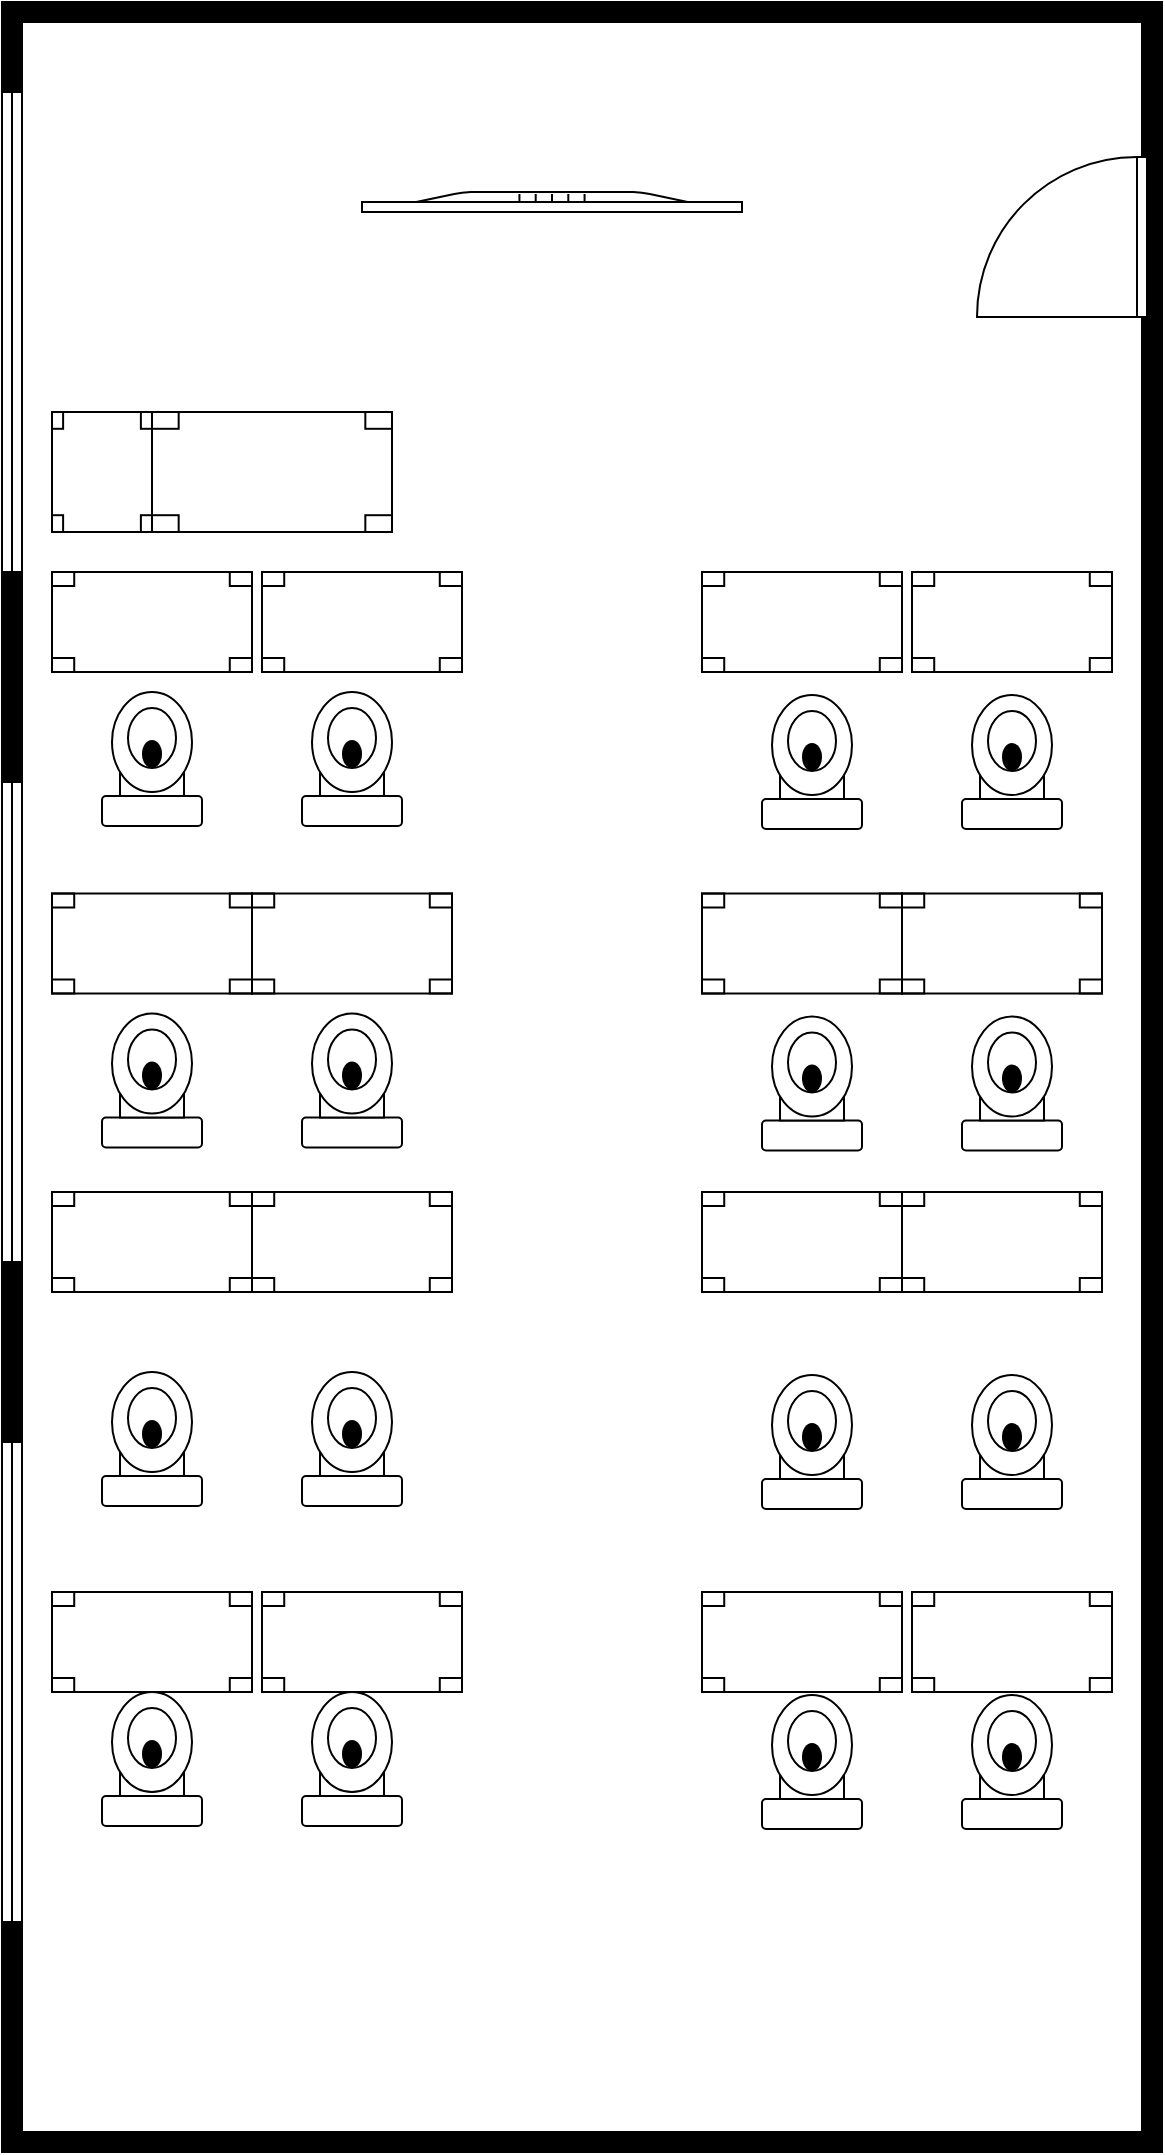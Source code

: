 <mxfile version="24.1.0" type="github">
  <diagram name="Stránka-1" id="7OuR9GHxpXgs6eLxH3t9">
    <mxGraphModel dx="2390" dy="1287" grid="1" gridSize="10" guides="1" tooltips="1" connect="1" arrows="1" fold="1" page="1" pageScale="1" pageWidth="4681" pageHeight="3300" math="0" shadow="0">
      <root>
        <mxCell id="0" />
        <mxCell id="1" parent="0" />
        <mxCell id="nHqA-4sxTTQiNWwl88GU-1" value="" style="verticalLabelPosition=bottom;html=1;verticalAlign=top;align=center;shape=mxgraph.floorplan.room;fillColor=strokeColor;rotation=-90;" vertex="1" parent="1">
          <mxGeometry x="1792.5" y="1362.5" width="1075" height="580" as="geometry" />
        </mxCell>
        <mxCell id="nHqA-4sxTTQiNWwl88GU-5" value="" style="verticalLabelPosition=bottom;html=1;verticalAlign=top;align=center;shape=mxgraph.floorplan.doorRight;aspect=fixed;rotation=90;" vertex="1" parent="1">
          <mxGeometry x="2530" y="1190" width="80" height="85" as="geometry" />
        </mxCell>
        <mxCell id="nHqA-4sxTTQiNWwl88GU-6" value="" style="verticalLabelPosition=bottom;html=1;verticalAlign=top;align=center;shape=mxgraph.floorplan.flat_tv;" vertex="1" parent="1">
          <mxGeometry x="2220" y="1210" width="190" height="10" as="geometry" />
        </mxCell>
        <mxCell id="nHqA-4sxTTQiNWwl88GU-8" value="" style="verticalLabelPosition=bottom;html=1;verticalAlign=top;align=center;shape=mxgraph.floorplan.table;" vertex="1" parent="1">
          <mxGeometry x="2115" y="1320" width="120" height="60" as="geometry" />
        </mxCell>
        <mxCell id="nHqA-4sxTTQiNWwl88GU-9" value="" style="verticalLabelPosition=bottom;html=1;verticalAlign=top;align=center;shape=mxgraph.floorplan.table;" vertex="1" parent="1">
          <mxGeometry x="2065" y="1400" width="100" height="50" as="geometry" />
        </mxCell>
        <mxCell id="nHqA-4sxTTQiNWwl88GU-13" value="" style="verticalLabelPosition=bottom;html=1;verticalAlign=top;align=center;shape=mxgraph.floorplan.window;rotation=90;" vertex="1" parent="1">
          <mxGeometry x="1925" y="1275" width="240" height="10" as="geometry" />
        </mxCell>
        <mxCell id="nHqA-4sxTTQiNWwl88GU-15" value="" style="verticalLabelPosition=bottom;html=1;verticalAlign=top;align=center;shape=mxgraph.floorplan.window;rotation=90;" vertex="1" parent="1">
          <mxGeometry x="1925" y="1950" width="240" height="10" as="geometry" />
        </mxCell>
        <mxCell id="nHqA-4sxTTQiNWwl88GU-16" value="" style="verticalLabelPosition=bottom;html=1;verticalAlign=top;align=center;shape=mxgraph.floorplan.table;" vertex="1" parent="1">
          <mxGeometry x="2065" y="1320" width="50" height="60" as="geometry" />
        </mxCell>
        <mxCell id="nHqA-4sxTTQiNWwl88GU-17" value="" style="verticalLabelPosition=bottom;html=1;verticalAlign=top;align=center;shape=mxgraph.floorplan.table;" vertex="1" parent="1">
          <mxGeometry x="2065" y="1560.75" width="100" height="50" as="geometry" />
        </mxCell>
        <mxCell id="nHqA-4sxTTQiNWwl88GU-18" value="" style="verticalLabelPosition=bottom;html=1;verticalAlign=top;align=center;shape=mxgraph.floorplan.table;" vertex="1" parent="1">
          <mxGeometry x="2065" y="1710" width="100" height="50" as="geometry" />
        </mxCell>
        <mxCell id="nHqA-4sxTTQiNWwl88GU-19" value="" style="verticalLabelPosition=bottom;html=1;verticalAlign=top;align=center;shape=mxgraph.floorplan.table;" vertex="1" parent="1">
          <mxGeometry x="2065" y="1910" width="100" height="50" as="geometry" />
        </mxCell>
        <mxCell id="nHqA-4sxTTQiNWwl88GU-20" value="" style="verticalLabelPosition=bottom;html=1;verticalAlign=top;align=center;shape=mxgraph.floorplan.window;rotation=90;" vertex="1" parent="1">
          <mxGeometry x="1925" y="1620" width="240" height="10" as="geometry" />
        </mxCell>
        <mxCell id="nHqA-4sxTTQiNWwl88GU-21" value="" style="verticalLabelPosition=bottom;html=1;verticalAlign=top;align=center;shape=mxgraph.floorplan.table;" vertex="1" parent="1">
          <mxGeometry x="2165" y="1560.75" width="100" height="50" as="geometry" />
        </mxCell>
        <mxCell id="nHqA-4sxTTQiNWwl88GU-22" value="" style="verticalLabelPosition=bottom;html=1;verticalAlign=top;align=center;shape=mxgraph.floorplan.table;" vertex="1" parent="1">
          <mxGeometry x="2165" y="1710" width="100" height="50" as="geometry" />
        </mxCell>
        <mxCell id="nHqA-4sxTTQiNWwl88GU-23" value="" style="verticalLabelPosition=bottom;html=1;verticalAlign=top;align=center;shape=mxgraph.floorplan.table;" vertex="1" parent="1">
          <mxGeometry x="2170" y="1400" width="100" height="50" as="geometry" />
        </mxCell>
        <mxCell id="nHqA-4sxTTQiNWwl88GU-24" value="" style="verticalLabelPosition=bottom;html=1;verticalAlign=top;align=center;shape=mxgraph.floorplan.table;" vertex="1" parent="1">
          <mxGeometry x="2170" y="1910" width="100" height="50" as="geometry" />
        </mxCell>
        <mxCell id="nHqA-4sxTTQiNWwl88GU-25" value="" style="verticalLabelPosition=bottom;html=1;verticalAlign=top;align=center;shape=mxgraph.floorplan.table;" vertex="1" parent="1">
          <mxGeometry x="2390" y="1400" width="100" height="50" as="geometry" />
        </mxCell>
        <mxCell id="nHqA-4sxTTQiNWwl88GU-26" value="" style="verticalLabelPosition=bottom;html=1;verticalAlign=top;align=center;shape=mxgraph.floorplan.table;" vertex="1" parent="1">
          <mxGeometry x="2390" y="1560.75" width="100" height="50" as="geometry" />
        </mxCell>
        <mxCell id="nHqA-4sxTTQiNWwl88GU-27" value="" style="verticalLabelPosition=bottom;html=1;verticalAlign=top;align=center;shape=mxgraph.floorplan.table;" vertex="1" parent="1">
          <mxGeometry x="2390" y="1710" width="100" height="50" as="geometry" />
        </mxCell>
        <mxCell id="nHqA-4sxTTQiNWwl88GU-28" value="" style="verticalLabelPosition=bottom;html=1;verticalAlign=top;align=center;shape=mxgraph.floorplan.table;" vertex="1" parent="1">
          <mxGeometry x="2390" y="1910" width="100" height="50" as="geometry" />
        </mxCell>
        <mxCell id="nHqA-4sxTTQiNWwl88GU-29" value="" style="verticalLabelPosition=bottom;html=1;verticalAlign=top;align=center;shape=mxgraph.floorplan.table;" vertex="1" parent="1">
          <mxGeometry x="2490" y="1560.75" width="100" height="50" as="geometry" />
        </mxCell>
        <mxCell id="nHqA-4sxTTQiNWwl88GU-30" value="" style="verticalLabelPosition=bottom;html=1;verticalAlign=top;align=center;shape=mxgraph.floorplan.table;" vertex="1" parent="1">
          <mxGeometry x="2490" y="1710" width="100" height="50" as="geometry" />
        </mxCell>
        <mxCell id="nHqA-4sxTTQiNWwl88GU-31" value="" style="verticalLabelPosition=bottom;html=1;verticalAlign=top;align=center;shape=mxgraph.floorplan.table;" vertex="1" parent="1">
          <mxGeometry x="2495" y="1400" width="100" height="50" as="geometry" />
        </mxCell>
        <mxCell id="nHqA-4sxTTQiNWwl88GU-32" value="" style="verticalLabelPosition=bottom;html=1;verticalAlign=top;align=center;shape=mxgraph.floorplan.table;" vertex="1" parent="1">
          <mxGeometry x="2495" y="1910" width="100" height="50" as="geometry" />
        </mxCell>
        <mxCell id="nHqA-4sxTTQiNWwl88GU-33" value="" style="verticalLabelPosition=bottom;html=1;verticalAlign=top;align=center;shape=mxgraph.floorplan.toilet;rotation=-180;" vertex="1" parent="1">
          <mxGeometry x="2090" y="1460" width="50" height="67" as="geometry" />
        </mxCell>
        <mxCell id="nHqA-4sxTTQiNWwl88GU-34" value="" style="verticalLabelPosition=bottom;html=1;verticalAlign=top;align=center;shape=mxgraph.floorplan.toilet;rotation=-180;" vertex="1" parent="1">
          <mxGeometry x="2190" y="1460" width="50" height="67" as="geometry" />
        </mxCell>
        <mxCell id="nHqA-4sxTTQiNWwl88GU-35" value="" style="verticalLabelPosition=bottom;html=1;verticalAlign=top;align=center;shape=mxgraph.floorplan.toilet;rotation=-180;" vertex="1" parent="1">
          <mxGeometry x="2090" y="1620.75" width="50" height="67" as="geometry" />
        </mxCell>
        <mxCell id="nHqA-4sxTTQiNWwl88GU-36" value="" style="verticalLabelPosition=bottom;html=1;verticalAlign=top;align=center;shape=mxgraph.floorplan.toilet;rotation=-180;" vertex="1" parent="1">
          <mxGeometry x="2190" y="1620.75" width="50" height="67" as="geometry" />
        </mxCell>
        <mxCell id="nHqA-4sxTTQiNWwl88GU-37" value="" style="verticalLabelPosition=bottom;html=1;verticalAlign=top;align=center;shape=mxgraph.floorplan.toilet;rotation=-180;" vertex="1" parent="1">
          <mxGeometry x="2420" y="1461.5" width="50" height="67" as="geometry" />
        </mxCell>
        <mxCell id="nHqA-4sxTTQiNWwl88GU-38" value="" style="verticalLabelPosition=bottom;html=1;verticalAlign=top;align=center;shape=mxgraph.floorplan.toilet;rotation=-180;" vertex="1" parent="1">
          <mxGeometry x="2520" y="1461.5" width="50" height="67" as="geometry" />
        </mxCell>
        <mxCell id="nHqA-4sxTTQiNWwl88GU-39" value="" style="verticalLabelPosition=bottom;html=1;verticalAlign=top;align=center;shape=mxgraph.floorplan.toilet;rotation=-180;" vertex="1" parent="1">
          <mxGeometry x="2420" y="1622.25" width="50" height="67" as="geometry" />
        </mxCell>
        <mxCell id="nHqA-4sxTTQiNWwl88GU-40" value="" style="verticalLabelPosition=bottom;html=1;verticalAlign=top;align=center;shape=mxgraph.floorplan.toilet;rotation=-180;" vertex="1" parent="1">
          <mxGeometry x="2520" y="1622.25" width="50" height="67" as="geometry" />
        </mxCell>
        <mxCell id="nHqA-4sxTTQiNWwl88GU-43" value="" style="verticalLabelPosition=bottom;html=1;verticalAlign=top;align=center;shape=mxgraph.floorplan.toilet;rotation=-180;" vertex="1" parent="1">
          <mxGeometry x="2090" y="1800" width="50" height="67" as="geometry" />
        </mxCell>
        <mxCell id="nHqA-4sxTTQiNWwl88GU-44" value="" style="verticalLabelPosition=bottom;html=1;verticalAlign=top;align=center;shape=mxgraph.floorplan.toilet;rotation=-180;" vertex="1" parent="1">
          <mxGeometry x="2190" y="1800" width="50" height="67" as="geometry" />
        </mxCell>
        <mxCell id="nHqA-4sxTTQiNWwl88GU-45" value="" style="verticalLabelPosition=bottom;html=1;verticalAlign=top;align=center;shape=mxgraph.floorplan.toilet;rotation=-180;" vertex="1" parent="1">
          <mxGeometry x="2090" y="1960" width="50" height="67" as="geometry" />
        </mxCell>
        <mxCell id="nHqA-4sxTTQiNWwl88GU-46" value="" style="verticalLabelPosition=bottom;html=1;verticalAlign=top;align=center;shape=mxgraph.floorplan.toilet;rotation=-180;" vertex="1" parent="1">
          <mxGeometry x="2190" y="1960" width="50" height="67" as="geometry" />
        </mxCell>
        <mxCell id="nHqA-4sxTTQiNWwl88GU-47" value="" style="verticalLabelPosition=bottom;html=1;verticalAlign=top;align=center;shape=mxgraph.floorplan.toilet;rotation=-180;" vertex="1" parent="1">
          <mxGeometry x="2420" y="1801.5" width="50" height="67" as="geometry" />
        </mxCell>
        <mxCell id="nHqA-4sxTTQiNWwl88GU-48" value="" style="verticalLabelPosition=bottom;html=1;verticalAlign=top;align=center;shape=mxgraph.floorplan.toilet;rotation=-180;" vertex="1" parent="1">
          <mxGeometry x="2520" y="1801.5" width="50" height="67" as="geometry" />
        </mxCell>
        <mxCell id="nHqA-4sxTTQiNWwl88GU-49" value="" style="verticalLabelPosition=bottom;html=1;verticalAlign=top;align=center;shape=mxgraph.floorplan.toilet;rotation=-180;" vertex="1" parent="1">
          <mxGeometry x="2420" y="1961.5" width="50" height="67" as="geometry" />
        </mxCell>
        <mxCell id="nHqA-4sxTTQiNWwl88GU-50" value="" style="verticalLabelPosition=bottom;html=1;verticalAlign=top;align=center;shape=mxgraph.floorplan.toilet;rotation=-180;" vertex="1" parent="1">
          <mxGeometry x="2520" y="1961.5" width="50" height="67" as="geometry" />
        </mxCell>
      </root>
    </mxGraphModel>
  </diagram>
</mxfile>
